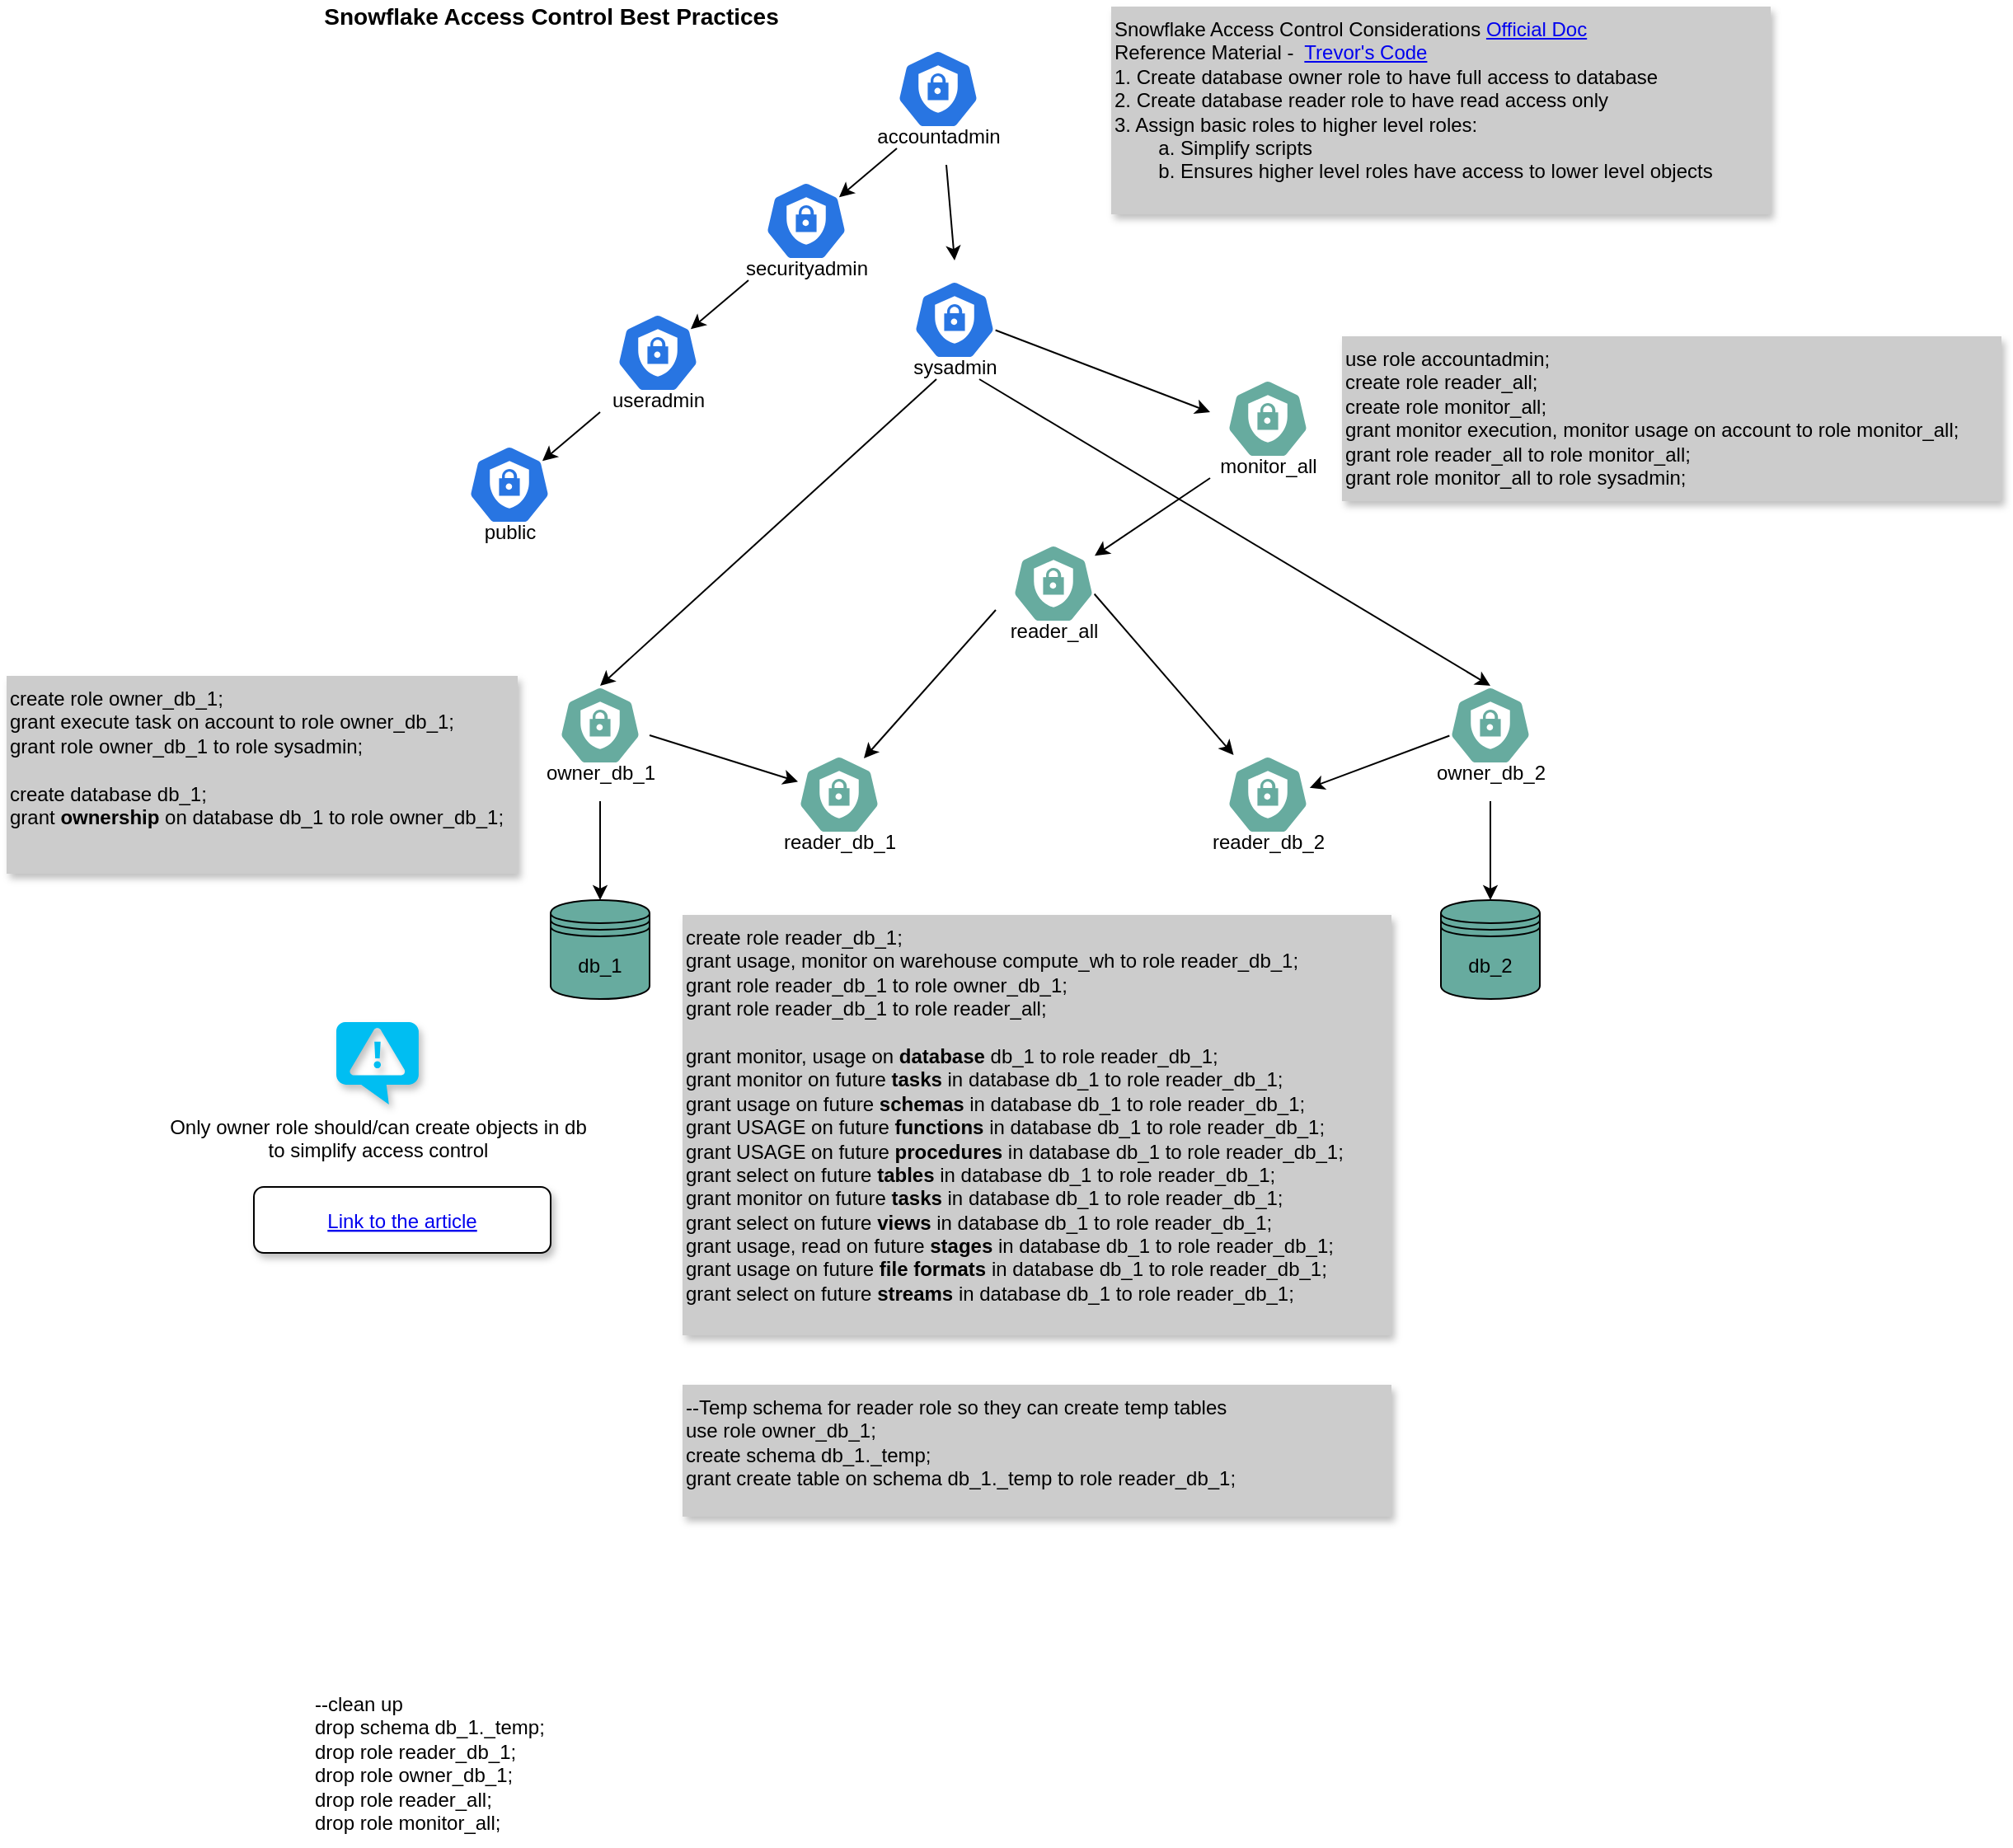 <mxfile version="14.9.2" type="google"><diagram id="prtHgNgQTEPvFCAcTncT" name="Page-1"><mxGraphModel dx="2035" dy="570" grid="1" gridSize="10" guides="1" tooltips="1" connect="1" arrows="1" fold="1" page="1" pageScale="1" pageWidth="827" pageHeight="1169" math="0" shadow="0"><root><mxCell id="0"/><mxCell id="1" parent="0"/><mxCell id="JCrbDouMTUXb1XQhW-dl-3" value="db_1" style="shape=datastore;whiteSpace=wrap;html=1;fillColor=#67AB9F;" parent="1" vertex="1"><mxGeometry x="160" y="576" width="60" height="60" as="geometry"/></mxCell><mxCell id="JCrbDouMTUXb1XQhW-dl-13" style="edgeStyle=none;rounded=0;orthogonalLoop=1;jettySize=auto;html=1;entryX=0.9;entryY=0.2;entryDx=0;entryDy=0;entryPerimeter=0;" parent="1" target="JCrbDouMTUXb1XQhW-dl-7" edge="1"><mxGeometry relative="1" as="geometry"><mxPoint x="370" y="120" as="sourcePoint"/></mxGeometry></mxCell><mxCell id="JCrbDouMTUXb1XQhW-dl-14" style="edgeStyle=none;rounded=0;orthogonalLoop=1;jettySize=auto;html=1;entryX=0.5;entryY=0;entryDx=0;entryDy=0;entryPerimeter=0;" parent="1" edge="1"><mxGeometry relative="1" as="geometry"><mxPoint x="400" y="130" as="sourcePoint"/><mxPoint x="405.0" y="188" as="targetPoint"/></mxGeometry></mxCell><mxCell id="JCrbDouMTUXb1XQhW-dl-5" value="&lt;br&gt;&lt;br&gt;&lt;br&gt;&lt;br&gt;accountadmin" style="html=1;dashed=0;whitespace=wrap;fillColor=#2875E2;strokeColor=#ffffff;points=[[0.005,0.63,0],[0.1,0.2,0],[0.9,0.2,0],[0.5,0,0],[0.995,0.63,0],[0.72,0.99,0],[0.5,1,0],[0.28,0.99,0]];shape=mxgraph.kubernetes.icon;prIcon=c_role" parent="1" vertex="1"><mxGeometry x="370" y="60" width="50" height="48" as="geometry"/></mxCell><mxCell id="JCrbDouMTUXb1XQhW-dl-10" style="rounded=0;orthogonalLoop=1;jettySize=auto;html=1;entryX=0.9;entryY=0.2;entryDx=0;entryDy=0;entryPerimeter=0;" parent="1" target="JCrbDouMTUXb1XQhW-dl-8" edge="1"><mxGeometry relative="1" as="geometry"><mxPoint x="280" y="200" as="sourcePoint"/></mxGeometry></mxCell><mxCell id="JCrbDouMTUXb1XQhW-dl-7" value="&lt;br&gt;&lt;br&gt;&lt;br&gt;&lt;br&gt;securityadmin" style="html=1;dashed=0;whitespace=wrap;fillColor=#2875E2;strokeColor=#ffffff;points=[[0.005,0.63,0],[0.1,0.2,0],[0.9,0.2,0],[0.5,0,0],[0.995,0.63,0],[0.72,0.99,0],[0.5,1,0],[0.28,0.99,0]];shape=mxgraph.kubernetes.icon;prIcon=c_role" parent="1" vertex="1"><mxGeometry x="290" y="140" width="50" height="48" as="geometry"/></mxCell><mxCell id="JCrbDouMTUXb1XQhW-dl-12" style="edgeStyle=none;rounded=0;orthogonalLoop=1;jettySize=auto;html=1;entryX=0.9;entryY=0.2;entryDx=0;entryDy=0;entryPerimeter=0;" parent="1" target="JCrbDouMTUXb1XQhW-dl-9" edge="1"><mxGeometry relative="1" as="geometry"><mxPoint x="190" y="280" as="sourcePoint"/></mxGeometry></mxCell><mxCell id="JCrbDouMTUXb1XQhW-dl-8" value="&lt;br&gt;&lt;br&gt;&lt;br&gt;&lt;br&gt;useradmin" style="html=1;dashed=0;whitespace=wrap;fillColor=#2875E2;strokeColor=#ffffff;points=[[0.005,0.63,0],[0.1,0.2,0],[0.9,0.2,0],[0.5,0,0],[0.995,0.63,0],[0.72,0.99,0],[0.5,1,0],[0.28,0.99,0]];shape=mxgraph.kubernetes.icon;prIcon=c_role" parent="1" vertex="1"><mxGeometry x="200" y="220" width="50" height="48" as="geometry"/></mxCell><mxCell id="JCrbDouMTUXb1XQhW-dl-9" value="&lt;br&gt;&lt;br&gt;&lt;br&gt;&lt;br&gt;public" style="html=1;dashed=0;whitespace=wrap;fillColor=#2875E2;strokeColor=#ffffff;points=[[0.005,0.63,0],[0.1,0.2,0],[0.9,0.2,0],[0.5,0,0],[0.995,0.63,0],[0.72,0.99,0],[0.5,1,0],[0.28,0.99,0]];shape=mxgraph.kubernetes.icon;prIcon=c_role" parent="1" vertex="1"><mxGeometry x="110" y="300" width="50" height="48" as="geometry"/></mxCell><mxCell id="JCrbDouMTUXb1XQhW-dl-15" value="&lt;font style=&quot;font-size: 14px&quot;&gt;&lt;b&gt;Snowflake Access Control Best Practices&lt;/b&gt;&lt;/font&gt;" style="text;html=1;resizable=0;autosize=1;align=center;verticalAlign=middle;points=[];fillColor=none;strokeColor=none;rounded=0;" parent="1" vertex="1"><mxGeometry x="15" y="30" width="290" height="20" as="geometry"/></mxCell><mxCell id="JCrbDouMTUXb1XQhW-dl-29" style="edgeStyle=none;rounded=0;orthogonalLoop=1;jettySize=auto;html=1;entryX=0.5;entryY=0;entryDx=0;entryDy=0;entryPerimeter=0;" parent="1" target="JCrbDouMTUXb1XQhW-dl-18" edge="1"><mxGeometry relative="1" as="geometry"><mxPoint x="394" y="260" as="sourcePoint"/></mxGeometry></mxCell><mxCell id="JCrbDouMTUXb1XQhW-dl-30" style="edgeStyle=none;rounded=0;orthogonalLoop=1;jettySize=auto;html=1;entryX=0.5;entryY=0;entryDx=0;entryDy=0;entryPerimeter=0;" parent="1" target="JCrbDouMTUXb1XQhW-dl-24" edge="1"><mxGeometry relative="1" as="geometry"><mxPoint x="420" y="260" as="sourcePoint"/></mxGeometry></mxCell><mxCell id="JCrbDouMTUXb1XQhW-dl-43" style="edgeStyle=none;rounded=0;orthogonalLoop=1;jettySize=auto;html=1;exitX=0.995;exitY=0.63;exitDx=0;exitDy=0;exitPerimeter=0;" parent="1" source="JCrbDouMTUXb1XQhW-dl-17" edge="1"><mxGeometry relative="1" as="geometry"><mxPoint x="560.0" y="280.0" as="targetPoint"/></mxGeometry></mxCell><mxCell id="JCrbDouMTUXb1XQhW-dl-17" value="&lt;br&gt;&lt;br&gt;&lt;br&gt;&lt;br&gt;sysadmin" style="html=1;dashed=0;whitespace=wrap;fillColor=#2875E2;strokeColor=#ffffff;points=[[0.005,0.63,0],[0.1,0.2,0],[0.9,0.2,0],[0.5,0,0],[0.995,0.63,0],[0.72,0.99,0],[0.5,1,0],[0.28,0.99,0]];shape=mxgraph.kubernetes.icon;prIcon=c_role" parent="1" vertex="1"><mxGeometry x="380" y="200" width="50" height="48" as="geometry"/></mxCell><mxCell id="JCrbDouMTUXb1XQhW-dl-19" value="" style="edgeStyle=none;rounded=0;orthogonalLoop=1;jettySize=auto;html=1;" parent="1" target="JCrbDouMTUXb1XQhW-dl-3" edge="1"><mxGeometry relative="1" as="geometry"><mxPoint x="190" y="516" as="sourcePoint"/></mxGeometry></mxCell><mxCell id="JCrbDouMTUXb1XQhW-dl-58" style="edgeStyle=none;rounded=0;orthogonalLoop=1;jettySize=auto;html=1;" parent="1" target="JCrbDouMTUXb1XQhW-dl-31" edge="1"><mxGeometry relative="1" as="geometry"><mxPoint x="220" y="476" as="sourcePoint"/></mxGeometry></mxCell><mxCell id="JCrbDouMTUXb1XQhW-dl-18" value="&lt;br&gt;&lt;br&gt;&lt;br&gt;&lt;br&gt;owner_db_1" style="html=1;dashed=0;whitespace=wrap;fillColor=#67AB9F;strokeColor=#ffffff;points=[[0.005,0.63,0],[0.1,0.2,0],[0.9,0.2,0],[0.5,0,0],[0.995,0.63,0],[0.72,0.99,0],[0.5,1,0],[0.28,0.99,0]];shape=mxgraph.kubernetes.icon;prIcon=c_role" parent="1" vertex="1"><mxGeometry x="165" y="446" width="50" height="48" as="geometry"/></mxCell><mxCell id="JCrbDouMTUXb1XQhW-dl-21" value="db_2" style="shape=datastore;whiteSpace=wrap;html=1;fillColor=#67AB9F;" parent="1" vertex="1"><mxGeometry x="700" y="576" width="60" height="60" as="geometry"/></mxCell><mxCell id="JCrbDouMTUXb1XQhW-dl-22" value="" style="edgeStyle=none;rounded=0;orthogonalLoop=1;jettySize=auto;html=1;" parent="1" target="JCrbDouMTUXb1XQhW-dl-21" edge="1"><mxGeometry relative="1" as="geometry"><mxPoint x="730.0" y="516" as="sourcePoint"/></mxGeometry></mxCell><mxCell id="JCrbDouMTUXb1XQhW-dl-56" style="edgeStyle=none;rounded=0;orthogonalLoop=1;jettySize=auto;html=1;exitX=0.005;exitY=0.63;exitDx=0;exitDy=0;exitPerimeter=0;entryX=1.008;entryY=0.415;entryDx=0;entryDy=0;entryPerimeter=0;" parent="1" source="JCrbDouMTUXb1XQhW-dl-24" target="JCrbDouMTUXb1XQhW-dl-36" edge="1"><mxGeometry relative="1" as="geometry"/></mxCell><mxCell id="JCrbDouMTUXb1XQhW-dl-24" value="&lt;br&gt;&lt;br&gt;&lt;br&gt;&lt;br&gt;owner_db_2" style="html=1;dashed=0;whitespace=wrap;fillColor=#67AB9F;strokeColor=#ffffff;points=[[0.005,0.63,0],[0.1,0.2,0],[0.9,0.2,0],[0.5,0,0],[0.995,0.63,0],[0.72,0.99,0],[0.5,1,0],[0.28,0.99,0]];shape=mxgraph.kubernetes.icon;prIcon=c_role" parent="1" vertex="1"><mxGeometry x="705" y="446" width="50" height="48" as="geometry"/></mxCell><mxCell id="JCrbDouMTUXb1XQhW-dl-31" value="&lt;br&gt;&lt;br&gt;&lt;br&gt;&lt;br&gt;reader_db_1" style="html=1;dashed=0;whitespace=wrap;fillColor=#67AB9F;strokeColor=#ffffff;points=[[0.005,0.63,0],[0.1,0.2,0],[0.9,0.2,0],[0.5,0,0],[0.995,0.63,0],[0.72,0.99,0],[0.5,1,0],[0.28,0.99,0]];shape=mxgraph.kubernetes.icon;prIcon=c_role" parent="1" vertex="1"><mxGeometry x="310" y="488" width="50" height="48" as="geometry"/></mxCell><mxCell id="JCrbDouMTUXb1XQhW-dl-36" value="&lt;br&gt;&lt;br&gt;&lt;br&gt;&lt;br&gt;reader_db_2" style="html=1;dashed=0;whitespace=wrap;fillColor=#67AB9F;strokeColor=#ffffff;points=[[0.005,0.63,0],[0.1,0.2,0],[0.9,0.2,0],[0.5,0,0],[0.995,0.63,0],[0.72,0.99,0],[0.5,1,0],[0.28,0.99,0]];shape=mxgraph.kubernetes.icon;prIcon=c_role" parent="1" vertex="1"><mxGeometry x="570" y="488" width="50" height="48" as="geometry"/></mxCell><mxCell id="JCrbDouMTUXb1XQhW-dl-42" style="edgeStyle=none;rounded=0;orthogonalLoop=1;jettySize=auto;html=1;" parent="1" edge="1"><mxGeometry relative="1" as="geometry"><mxPoint x="430" y="400" as="sourcePoint"/><mxPoint x="350" y="490" as="targetPoint"/></mxGeometry></mxCell><mxCell id="JCrbDouMTUXb1XQhW-dl-57" style="edgeStyle=none;rounded=0;orthogonalLoop=1;jettySize=auto;html=1;exitX=0.995;exitY=0.63;exitDx=0;exitDy=0;exitPerimeter=0;" parent="1" source="JCrbDouMTUXb1XQhW-dl-37" target="JCrbDouMTUXb1XQhW-dl-36" edge="1"><mxGeometry relative="1" as="geometry"/></mxCell><mxCell id="JCrbDouMTUXb1XQhW-dl-37" value="&lt;br&gt;&lt;br&gt;&lt;br&gt;&lt;br&gt;reader_all" style="html=1;dashed=0;whitespace=wrap;fillColor=#67AB9F;strokeColor=#ffffff;points=[[0.005,0.63,0],[0.1,0.2,0],[0.9,0.2,0],[0.5,0,0],[0.995,0.63,0],[0.72,0.99,0],[0.5,1,0],[0.28,0.99,0]];shape=mxgraph.kubernetes.icon;prIcon=c_role" parent="1" vertex="1"><mxGeometry x="440" y="360" width="50" height="48" as="geometry"/></mxCell><mxCell id="JCrbDouMTUXb1XQhW-dl-44" style="edgeStyle=none;rounded=0;orthogonalLoop=1;jettySize=auto;html=1;" parent="1" target="JCrbDouMTUXb1XQhW-dl-37" edge="1"><mxGeometry relative="1" as="geometry"><mxPoint x="570.0" y="360.0" as="targetPoint"/><mxPoint x="560" y="320" as="sourcePoint"/></mxGeometry></mxCell><mxCell id="JCrbDouMTUXb1XQhW-dl-38" value="&lt;br&gt;&lt;br&gt;&lt;br&gt;&lt;br&gt;monitor_all" style="html=1;dashed=0;whitespace=wrap;fillColor=#67AB9F;strokeColor=#ffffff;points=[[0.005,0.63,0],[0.1,0.2,0],[0.9,0.2,0],[0.5,0,0],[0.995,0.63,0],[0.72,0.99,0],[0.5,1,0],[0.28,0.99,0]];shape=mxgraph.kubernetes.icon;prIcon=c_role" parent="1" vertex="1"><mxGeometry x="570" y="260" width="50" height="48" as="geometry"/></mxCell><mxCell id="JCrbDouMTUXb1XQhW-dl-49" value="use role accountadmin;&#10;create role reader_all;&#10;create role monitor_all;&#10;grant monitor execution, monitor usage on account to role monitor_all;&#10;grant role reader_all to role monitor_all;&#10;grant role monitor_all to role sysadmin;" style="text;whiteSpace=wrap;html=1;shadow=1;fillColor=#CCCCCC;" parent="1" vertex="1"><mxGeometry x="640" y="234" width="400" height="100" as="geometry"/></mxCell><mxCell id="JCrbDouMTUXb1XQhW-dl-52" value="create role owner_db_1;&lt;br&gt;grant execute task on account to role owner_db_1;&lt;br&gt;grant role owner_db_1 to role sysadmin;&lt;br&gt;&lt;br&gt;&lt;div&gt;create database db_1;&lt;/div&gt;&lt;div&gt;grant&amp;nbsp;&lt;b&gt;ownership&amp;nbsp;&lt;/b&gt;on database db_1 to role owner_db_1;&lt;/div&gt;" style="text;whiteSpace=wrap;html=1;fillColor=#CCCCCC;shadow=1;" parent="1" vertex="1"><mxGeometry x="-170" y="440" width="310" height="120" as="geometry"/></mxCell><mxCell id="JCrbDouMTUXb1XQhW-dl-53" value="create role reader_db_1;&lt;br&gt;grant usage, monitor on warehouse compute_wh to role reader_db_1;&lt;br&gt;grant role reader_db_1 to role owner_db_1;&lt;br&gt;grant role reader_db_1 to role reader_all;&lt;br&gt;&lt;br&gt;&lt;div&gt;grant monitor, usage on &lt;b&gt;database &lt;/b&gt;db_1 to role reader_db_1;&lt;/div&gt;&lt;div&gt;grant monitor on future &lt;b&gt;tasks &lt;/b&gt;in database db_1 to role reader_db_1;&lt;/div&gt;&lt;div&gt;grant usage on future &lt;b&gt;schemas &lt;/b&gt;in database db_1 to role reader_db_1;&lt;/div&gt;&lt;div&gt;grant USAGE on future &lt;b&gt;functions &lt;/b&gt;in database db_1 to role reader_db_1;&lt;/div&gt;&lt;div&gt;grant USAGE on future &lt;b&gt;procedures&lt;/b&gt; in database db_1 to role reader_db_1;&lt;/div&gt;&lt;div&gt;grant select on future &lt;b&gt;tables &lt;/b&gt;in database db_1 to role reader_db_1;&lt;/div&gt;&lt;div&gt;grant monitor on future &lt;b&gt;tasks &lt;/b&gt;in database db_1 to role reader_db_1;&lt;/div&gt;&lt;div&gt;grant select on future &lt;b&gt;views &lt;/b&gt;in database db_1 to role reader_db_1;&lt;/div&gt;&lt;div&gt;grant usage, read on future &lt;b&gt;stages &lt;/b&gt;in database db_1 to role reader_db_1;&lt;/div&gt;&lt;div&gt;grant usage on future &lt;b&gt;file formats &lt;/b&gt;in database db_1 to role reader_db_1;&lt;/div&gt;&lt;div&gt;grant select on future &lt;b&gt;streams &lt;/b&gt;in database db_1 to role reader_db_1;&lt;/div&gt;" style="text;whiteSpace=wrap;html=1;shadow=1;fillColor=#CCCCCC;" parent="1" vertex="1"><mxGeometry x="240" y="585" width="430" height="255" as="geometry"/></mxCell><mxCell id="JCrbDouMTUXb1XQhW-dl-59" value="&lt;div&gt;--Temp schema for reader role so they can create temp tables&lt;/div&gt;&lt;div&gt;use role owner_db_1;&lt;/div&gt;&lt;div&gt;create schema db_1._temp;&lt;/div&gt;&lt;div&gt;grant create table on schema db_1._temp to role reader_db_1;&lt;/div&gt;" style="text;whiteSpace=wrap;html=1;shadow=1;fillColor=#CCCCCC;" parent="1" vertex="1"><mxGeometry x="240" y="870" width="430" height="80" as="geometry"/></mxCell><mxCell id="JCrbDouMTUXb1XQhW-dl-64" value="Only owner role should/can create objects in db&lt;br&gt;to simplify access control&lt;br&gt;&lt;br&gt;" style="verticalLabelPosition=bottom;html=1;verticalAlign=top;align=center;strokeColor=none;fillColor=#00BEF2;shape=mxgraph.azure.notification_topic;shadow=1;" parent="1" vertex="1"><mxGeometry x="30" y="650" width="50" height="50" as="geometry"/></mxCell><UserObject label="Link to the article" linkTarget="_blank" link="https://trevorscode.com/snowflake-permissions-problems-3-database-owner-cant-view-all-objects-in-the-database/" id="JCrbDouMTUXb1XQhW-dl-68"><mxCell style="fontColor=#0000EE;fontStyle=4;rounded=1;overflow=hidden;spacing=10;shadow=1;fillColor=#FFFFFF;" parent="1" vertex="1"><mxGeometry x="-20" y="750" width="180" height="40" as="geometry"/></mxCell></UserObject><mxCell id="8eGBzTzo1Z5EBrO93iN6-1" value="--clean up&#10;drop schema db_1._temp;&#10;drop role reader_db_1;&#10;drop role owner_db_1;&#10;drop role reader_all;&#10;drop role monitor_all;" style="text;whiteSpace=wrap;html=1;" vertex="1" parent="1"><mxGeometry x="15" y="1050" width="160" height="100" as="geometry"/></mxCell><mxCell id="8eGBzTzo1Z5EBrO93iN6-2" value="Snowflake Access Control Considerations&amp;nbsp;&lt;a href=&quot;https://docs.snowflake.com/en/user-guide/security-access-control-considerations.html&quot;&gt;Official Doc&lt;/a&gt;&lt;br&gt;Reference Material -&amp;nbsp; &lt;a href=&quot;https://trevorscode.com/toward-a-standard-model-for-snowflake-roles-and-privileges/&quot;&gt;Trevor's Code&lt;/a&gt;&amp;nbsp;&lt;br&gt;1. Create database owner role to have full access to database&lt;br&gt;2. Create database reader role to have read access only&lt;br&gt;3. Assign basic roles to higher level roles:&lt;br&gt;&lt;span style=&quot;white-space: pre&quot;&gt;&#9;&lt;/span&gt;a. Simplify scripts&lt;br&gt;&lt;span style=&quot;white-space: pre&quot;&gt;&#9;&lt;/span&gt;b. Ensures higher level roles have access to lower level objects" style="text;whiteSpace=wrap;html=1;shadow=1;fillColor=#CCCCCC;" vertex="1" parent="1"><mxGeometry x="500" y="34" width="400" height="126" as="geometry"/></mxCell></root></mxGraphModel></diagram></mxfile>